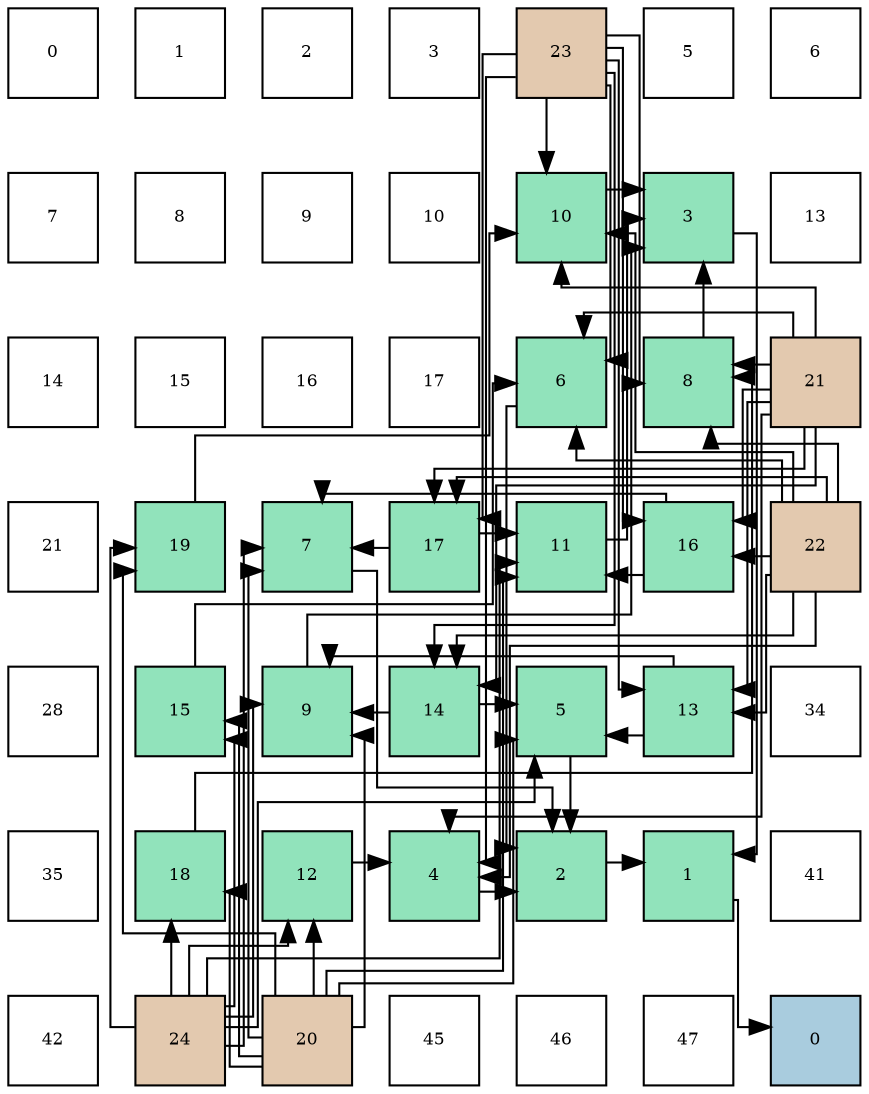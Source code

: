 digraph layout{
 rankdir=TB;
 splines=ortho;
 node [style=filled shape=square fixedsize=true width=0.6];
0[label="0", fontsize=8, fillcolor="#ffffff"];
1[label="1", fontsize=8, fillcolor="#ffffff"];
2[label="2", fontsize=8, fillcolor="#ffffff"];
3[label="3", fontsize=8, fillcolor="#ffffff"];
4[label="23", fontsize=8, fillcolor="#e3c9af"];
5[label="5", fontsize=8, fillcolor="#ffffff"];
6[label="6", fontsize=8, fillcolor="#ffffff"];
7[label="7", fontsize=8, fillcolor="#ffffff"];
8[label="8", fontsize=8, fillcolor="#ffffff"];
9[label="9", fontsize=8, fillcolor="#ffffff"];
10[label="10", fontsize=8, fillcolor="#ffffff"];
11[label="10", fontsize=8, fillcolor="#91e3bb"];
12[label="3", fontsize=8, fillcolor="#91e3bb"];
13[label="13", fontsize=8, fillcolor="#ffffff"];
14[label="14", fontsize=8, fillcolor="#ffffff"];
15[label="15", fontsize=8, fillcolor="#ffffff"];
16[label="16", fontsize=8, fillcolor="#ffffff"];
17[label="17", fontsize=8, fillcolor="#ffffff"];
18[label="6", fontsize=8, fillcolor="#91e3bb"];
19[label="8", fontsize=8, fillcolor="#91e3bb"];
20[label="21", fontsize=8, fillcolor="#e3c9af"];
21[label="21", fontsize=8, fillcolor="#ffffff"];
22[label="19", fontsize=8, fillcolor="#91e3bb"];
23[label="7", fontsize=8, fillcolor="#91e3bb"];
24[label="17", fontsize=8, fillcolor="#91e3bb"];
25[label="11", fontsize=8, fillcolor="#91e3bb"];
26[label="16", fontsize=8, fillcolor="#91e3bb"];
27[label="22", fontsize=8, fillcolor="#e3c9af"];
28[label="28", fontsize=8, fillcolor="#ffffff"];
29[label="15", fontsize=8, fillcolor="#91e3bb"];
30[label="9", fontsize=8, fillcolor="#91e3bb"];
31[label="14", fontsize=8, fillcolor="#91e3bb"];
32[label="5", fontsize=8, fillcolor="#91e3bb"];
33[label="13", fontsize=8, fillcolor="#91e3bb"];
34[label="34", fontsize=8, fillcolor="#ffffff"];
35[label="35", fontsize=8, fillcolor="#ffffff"];
36[label="18", fontsize=8, fillcolor="#91e3bb"];
37[label="12", fontsize=8, fillcolor="#91e3bb"];
38[label="4", fontsize=8, fillcolor="#91e3bb"];
39[label="2", fontsize=8, fillcolor="#91e3bb"];
40[label="1", fontsize=8, fillcolor="#91e3bb"];
41[label="41", fontsize=8, fillcolor="#ffffff"];
42[label="42", fontsize=8, fillcolor="#ffffff"];
43[label="24", fontsize=8, fillcolor="#e3c9af"];
44[label="20", fontsize=8, fillcolor="#e3c9af"];
45[label="45", fontsize=8, fillcolor="#ffffff"];
46[label="46", fontsize=8, fillcolor="#ffffff"];
47[label="47", fontsize=8, fillcolor="#ffffff"];
48[label="0", fontsize=8, fillcolor="#a9ccde"];
edge [constraint=false, style=vis];40 -> 48;
39 -> 40;
12 -> 40;
38 -> 39;
32 -> 39;
18 -> 39;
23 -> 39;
19 -> 12;
30 -> 12;
11 -> 12;
25 -> 12;
37 -> 38;
20 -> 38;
27 -> 38;
4 -> 38;
33 -> 32;
31 -> 32;
44 -> 32;
43 -> 32;
29 -> 18;
20 -> 18;
27 -> 18;
4 -> 18;
26 -> 23;
24 -> 23;
44 -> 23;
43 -> 23;
36 -> 19;
20 -> 19;
27 -> 19;
4 -> 19;
33 -> 30;
31 -> 30;
44 -> 30;
43 -> 30;
22 -> 11;
20 -> 11;
27 -> 11;
4 -> 11;
26 -> 25;
24 -> 25;
44 -> 25;
43 -> 25;
44 -> 37;
43 -> 37;
20 -> 33;
27 -> 33;
4 -> 33;
20 -> 31;
27 -> 31;
4 -> 31;
44 -> 29;
43 -> 29;
20 -> 26;
27 -> 26;
4 -> 26;
20 -> 24;
27 -> 24;
4 -> 24;
44 -> 36;
43 -> 36;
44 -> 22;
43 -> 22;
edge [constraint=true, style=invis];
0 -> 7 -> 14 -> 21 -> 28 -> 35 -> 42;
1 -> 8 -> 15 -> 22 -> 29 -> 36 -> 43;
2 -> 9 -> 16 -> 23 -> 30 -> 37 -> 44;
3 -> 10 -> 17 -> 24 -> 31 -> 38 -> 45;
4 -> 11 -> 18 -> 25 -> 32 -> 39 -> 46;
5 -> 12 -> 19 -> 26 -> 33 -> 40 -> 47;
6 -> 13 -> 20 -> 27 -> 34 -> 41 -> 48;
rank = same {0 -> 1 -> 2 -> 3 -> 4 -> 5 -> 6};
rank = same {7 -> 8 -> 9 -> 10 -> 11 -> 12 -> 13};
rank = same {14 -> 15 -> 16 -> 17 -> 18 -> 19 -> 20};
rank = same {21 -> 22 -> 23 -> 24 -> 25 -> 26 -> 27};
rank = same {28 -> 29 -> 30 -> 31 -> 32 -> 33 -> 34};
rank = same {35 -> 36 -> 37 -> 38 -> 39 -> 40 -> 41};
rank = same {42 -> 43 -> 44 -> 45 -> 46 -> 47 -> 48};
}